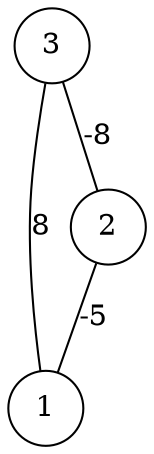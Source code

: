 graph { 
	 fontname="Helvetica,Arial,sans-serif" 
	 node [shape = circle]; 
	 3 -- 1 [label = "8"];
	 3 -- 2 [label = "-8"];
	 2 -- 1 [label = "-5"];
	 1;
	 2;
	 3;
}
